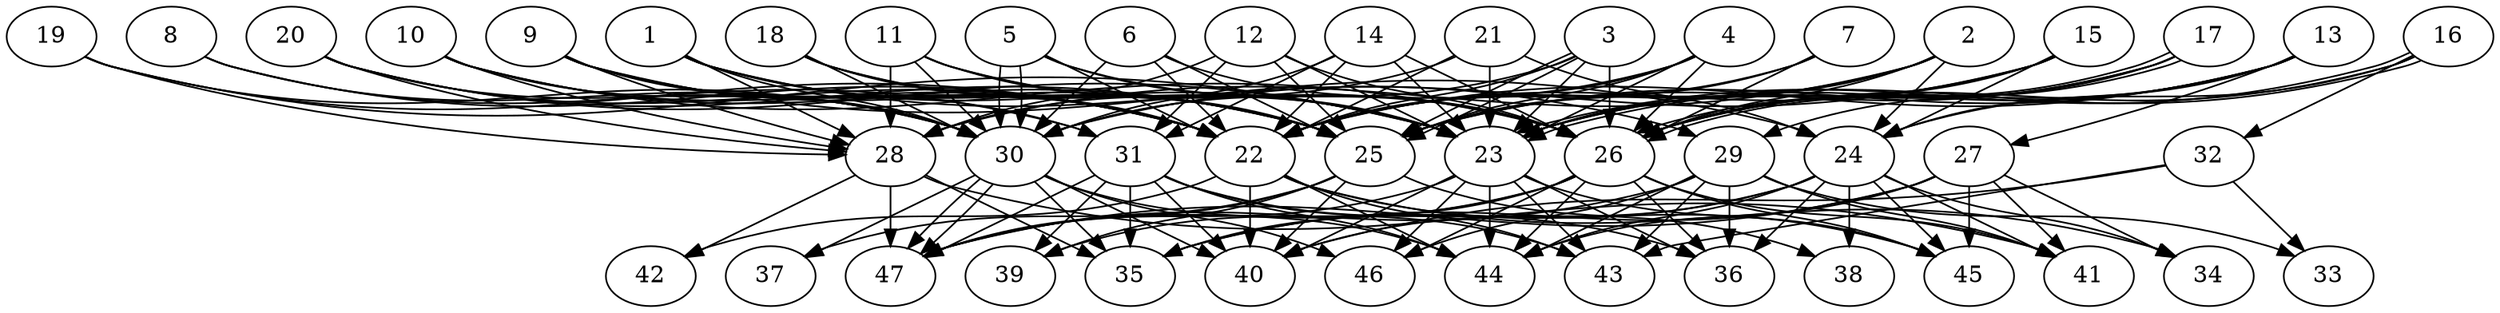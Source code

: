 // DAG (tier=3-complex, mode=data, n=47, ccr=0.512, fat=0.799, density=0.780, regular=0.366, jump=0.273, mindata=4194304, maxdata=33554432)
// DAG automatically generated by daggen at Sun Aug 24 16:33:35 2025
// /home/ermia/Project/Environments/daggen/bin/daggen --dot --ccr 0.512 --fat 0.799 --regular 0.366 --density 0.780 --jump 0.273 --mindata 4194304 --maxdata 33554432 -n 47 
digraph G {
  1 [size="1016971144256523008", alpha="0.13", expect_size="508485572128261504"]
  1 -> 22 [size ="595287299063808"]
  1 -> 23 [size ="595287299063808"]
  1 -> 25 [size ="595287299063808"]
  1 -> 28 [size ="595287299063808"]
  1 -> 29 [size ="595287299063808"]
  1 -> 30 [size ="595287299063808"]
  2 [size="5084927133020762144768", alpha="0.15", expect_size="2542463566510381072384"]
  2 -> 22 [size ="2365628132360192"]
  2 -> 23 [size ="2365628132360192"]
  2 -> 24 [size ="2365628132360192"]
  2 -> 25 [size ="2365628132360192"]
  2 -> 26 [size ="2365628132360192"]
  2 -> 28 [size ="2365628132360192"]
  3 [size="3956401627924382208", alpha="0.16", expect_size="1978200813962191104"]
  3 -> 22 [size ="2885607407747072"]
  3 -> 23 [size ="2885607407747072"]
  3 -> 25 [size ="2885607407747072"]
  3 -> 25 [size ="2885607407747072"]
  3 -> 26 [size ="2885607407747072"]
  3 -> 30 [size ="2885607407747072"]
  4 [size="3545209255174701", alpha="0.02", expect_size="1772604627587350"]
  4 -> 22 [size ="169265869094912"]
  4 -> 23 [size ="169265869094912"]
  4 -> 25 [size ="169265869094912"]
  4 -> 26 [size ="169265869094912"]
  4 -> 30 [size ="169265869094912"]
  5 [size="10223202938863685632", alpha="0.09", expect_size="5111601469431842816"]
  5 -> 22 [size ="3672297105784832"]
  5 -> 23 [size ="3672297105784832"]
  5 -> 26 [size ="3672297105784832"]
  5 -> 30 [size ="3672297105784832"]
  5 -> 30 [size ="3672297105784832"]
  6 [size="8438788032398865989632", alpha="0.14", expect_size="4219394016199432994816"]
  6 -> 22 [size ="3315965773217792"]
  6 -> 25 [size ="3315965773217792"]
  6 -> 26 [size ="3315965773217792"]
  6 -> 30 [size ="3315965773217792"]
  7 [size="11248674977266987433984", alpha="0.18", expect_size="5624337488633493716992"]
  7 -> 22 [size ="4016282311589888"]
  7 -> 25 [size ="4016282311589888"]
  7 -> 26 [size ="4016282311589888"]
  8 [size="9810388918272760", alpha="0.04", expect_size="4905194459136380"]
  8 -> 22 [size ="194160380346368"]
  8 -> 30 [size ="194160380346368"]
  8 -> 31 [size ="194160380346368"]
  9 [size="1894192864932279615488", alpha="0.14", expect_size="947096432466139807744"]
  9 -> 22 [size ="1224727448256512"]
  9 -> 24 [size ="1224727448256512"]
  9 -> 25 [size ="1224727448256512"]
  9 -> 28 [size ="1224727448256512"]
  9 -> 30 [size ="1224727448256512"]
  9 -> 31 [size ="1224727448256512"]
  10 [size="534402873319828864", alpha="0.11", expect_size="267201436659914432"]
  10 -> 22 [size ="279571576389632"]
  10 -> 25 [size ="279571576389632"]
  10 -> 26 [size ="279571576389632"]
  10 -> 28 [size ="279571576389632"]
  10 -> 30 [size ="279571576389632"]
  11 [size="18393264691234043904", alpha="0.20", expect_size="9196632345617021952"]
  11 -> 23 [size ="8683604104183808"]
  11 -> 25 [size ="8683604104183808"]
  11 -> 26 [size ="8683604104183808"]
  11 -> 28 [size ="8683604104183808"]
  11 -> 30 [size ="8683604104183808"]
  12 [size="165813102218767904", alpha="0.09", expect_size="82906551109383952"]
  12 -> 23 [size ="6737357491404800"]
  12 -> 25 [size ="6737357491404800"]
  12 -> 26 [size ="6737357491404800"]
  12 -> 28 [size ="6737357491404800"]
  12 -> 31 [size ="6737357491404800"]
  13 [size="39210558238454112", alpha="0.15", expect_size="19605279119227056"]
  13 -> 22 [size ="694202685980672"]
  13 -> 23 [size ="694202685980672"]
  13 -> 24 [size ="694202685980672"]
  13 -> 25 [size ="694202685980672"]
  13 -> 26 [size ="694202685980672"]
  13 -> 27 [size ="694202685980672"]
  14 [size="22211320522743400628224", alpha="0.09", expect_size="11105660261371700314112"]
  14 -> 22 [size ="6321297642487808"]
  14 -> 23 [size ="6321297642487808"]
  14 -> 26 [size ="6321297642487808"]
  14 -> 30 [size ="6321297642487808"]
  14 -> 31 [size ="6321297642487808"]
  15 [size="4048731509349224960", alpha="0.19", expect_size="2024365754674612480"]
  15 -> 22 [size ="7828083763576832"]
  15 -> 23 [size ="7828083763576832"]
  15 -> 24 [size ="7828083763576832"]
  15 -> 26 [size ="7828083763576832"]
  15 -> 30 [size ="7828083763576832"]
  16 [size="340370541392426176", alpha="0.02", expect_size="170185270696213088"]
  16 -> 23 [size ="6156586317774848"]
  16 -> 23 [size ="6156586317774848"]
  16 -> 24 [size ="6156586317774848"]
  16 -> 26 [size ="6156586317774848"]
  16 -> 32 [size ="6156586317774848"]
  17 [size="320849607063867840", alpha="0.16", expect_size="160424803531933920"]
  17 -> 23 [size ="5162658600845312"]
  17 -> 25 [size ="5162658600845312"]
  17 -> 26 [size ="5162658600845312"]
  17 -> 26 [size ="5162658600845312"]
  17 -> 29 [size ="5162658600845312"]
  18 [size="9669478015007981568000", alpha="0.11", expect_size="4834739007503990784000"]
  18 -> 22 [size ="3630992405299200"]
  18 -> 23 [size ="3630992405299200"]
  18 -> 25 [size ="3630992405299200"]
  18 -> 30 [size ="3630992405299200"]
  19 [size="27083375273274289160192", alpha="0.15", expect_size="13541687636637144580096"]
  19 -> 22 [size ="7214814652792832"]
  19 -> 23 [size ="7214814652792832"]
  19 -> 28 [size ="7214814652792832"]
  19 -> 30 [size ="7214814652792832"]
  20 [size="394187740478690176", alpha="0.03", expect_size="197093870239345088"]
  20 -> 22 [size ="8866466069741568"]
  20 -> 23 [size ="8866466069741568"]
  20 -> 25 [size ="8866466069741568"]
  20 -> 28 [size ="8866466069741568"]
  20 -> 30 [size ="8866466069741568"]
  21 [size="30291199289358548", alpha="0.07", expect_size="15145599644679274"]
  21 -> 22 [size ="3000618243325952"]
  21 -> 23 [size ="3000618243325952"]
  21 -> 24 [size ="3000618243325952"]
  21 -> 28 [size ="3000618243325952"]
  22 [size="65698986184094720", alpha="0.08", expect_size="32849493092047360"]
  22 -> 34 [size ="2493820449062912"]
  22 -> 40 [size ="2493820449062912"]
  22 -> 42 [size ="2493820449062912"]
  22 -> 43 [size ="2493820449062912"]
  22 -> 44 [size ="2493820449062912"]
  22 -> 45 [size ="2493820449062912"]
  23 [size="1290934509623214080", alpha="0.03", expect_size="645467254811607040"]
  23 -> 36 [size ="1815161392332800"]
  23 -> 40 [size ="1815161392332800"]
  23 -> 43 [size ="1815161392332800"]
  23 -> 44 [size ="1815161392332800"]
  23 -> 45 [size ="1815161392332800"]
  23 -> 46 [size ="1815161392332800"]
  23 -> 47 [size ="1815161392332800"]
  24 [size="283450235324135424", alpha="0.14", expect_size="141725117662067712"]
  24 -> 34 [size ="8506921136947200"]
  24 -> 35 [size ="8506921136947200"]
  24 -> 36 [size ="8506921136947200"]
  24 -> 38 [size ="8506921136947200"]
  24 -> 40 [size ="8506921136947200"]
  24 -> 41 [size ="8506921136947200"]
  24 -> 44 [size ="8506921136947200"]
  24 -> 45 [size ="8506921136947200"]
  25 [size="24110971356649672", alpha="0.00", expect_size="12055485678324836"]
  25 -> 37 [size ="2177383339655168"]
  25 -> 38 [size ="2177383339655168"]
  25 -> 39 [size ="2177383339655168"]
  25 -> 40 [size ="2177383339655168"]
  25 -> 47 [size ="2177383339655168"]
  26 [size="2516450475985325785088", alpha="0.04", expect_size="1258225237992662892544"]
  26 -> 35 [size ="1480069964890112"]
  26 -> 36 [size ="1480069964890112"]
  26 -> 39 [size ="1480069964890112"]
  26 -> 41 [size ="1480069964890112"]
  26 -> 44 [size ="1480069964890112"]
  26 -> 45 [size ="1480069964890112"]
  26 -> 46 [size ="1480069964890112"]
  26 -> 47 [size ="1480069964890112"]
  27 [size="2078899584970897664", alpha="0.10", expect_size="1039449792485448832"]
  27 -> 34 [size ="2929335207985152"]
  27 -> 35 [size ="2929335207985152"]
  27 -> 41 [size ="2929335207985152"]
  27 -> 44 [size ="2929335207985152"]
  27 -> 45 [size ="2929335207985152"]
  27 -> 47 [size ="2929335207985152"]
  28 [size="73047590805355280", alpha="0.06", expect_size="36523795402677640"]
  28 -> 35 [size ="5748170562732032"]
  28 -> 41 [size ="5748170562732032"]
  28 -> 42 [size ="5748170562732032"]
  28 -> 47 [size ="5748170562732032"]
  29 [size="18856937804493312", alpha="0.12", expect_size="9428468902246656"]
  29 -> 33 [size ="481852053782528"]
  29 -> 36 [size ="481852053782528"]
  29 -> 41 [size ="481852053782528"]
  29 -> 43 [size ="481852053782528"]
  29 -> 44 [size ="481852053782528"]
  29 -> 46 [size ="481852053782528"]
  29 -> 47 [size ="481852053782528"]
  30 [size="27366949127279750414336", alpha="0.05", expect_size="13683474563639875207168"]
  30 -> 35 [size ="7265088520060928"]
  30 -> 37 [size ="7265088520060928"]
  30 -> 40 [size ="7265088520060928"]
  30 -> 44 [size ="7265088520060928"]
  30 -> 46 [size ="7265088520060928"]
  30 -> 47 [size ="7265088520060928"]
  30 -> 47 [size ="7265088520060928"]
  31 [size="3422954477941400064", alpha="0.10", expect_size="1711477238970700032"]
  31 -> 35 [size ="2920876395724800"]
  31 -> 36 [size ="2920876395724800"]
  31 -> 39 [size ="2920876395724800"]
  31 -> 40 [size ="2920876395724800"]
  31 -> 43 [size ="2920876395724800"]
  31 -> 44 [size ="2920876395724800"]
  31 -> 47 [size ="2920876395724800"]
  32 [size="17526984259564954714112", alpha="0.03", expect_size="8763492129782477357056"]
  32 -> 33 [size ="5397940810022912"]
  32 -> 40 [size ="5397940810022912"]
  32 -> 43 [size ="5397940810022912"]
  33 [size="231426055240778432", alpha="0.01", expect_size="115713027620389216"]
  34 [size="5709389914002952192", alpha="0.19", expect_size="2854694957001476096"]
  35 [size="6053461421613625344", alpha="0.12", expect_size="3026730710806812672"]
  36 [size="1712673250900805943296", alpha="0.08", expect_size="856336625450402971648"]
  37 [size="8557831985497423872", alpha="0.11", expect_size="4278915992748711936"]
  38 [size="29174056552065272905728", alpha="0.08", expect_size="14587028276032636452864"]
  39 [size="905329392438346368", alpha="0.19", expect_size="452664696219173184"]
  40 [size="30732345598179285139456", alpha="0.13", expect_size="15366172799089642569728"]
  41 [size="5630064475969253376", alpha="0.03", expect_size="2815032237984626688"]
  42 [size="9914729078867604", alpha="0.17", expect_size="4957364539433802"]
  43 [size="616173393238032384000", alpha="0.08", expect_size="308086696619016192000"]
  44 [size="138811271509357504", alpha="0.07", expect_size="69405635754678752"]
  45 [size="377210376172669888", alpha="0.16", expect_size="188605188086334944"]
  46 [size="14684411447441260281856", alpha="0.18", expect_size="7342205723720630140928"]
  47 [size="2029498577070905", alpha="0.19", expect_size="1014749288535452"]
}